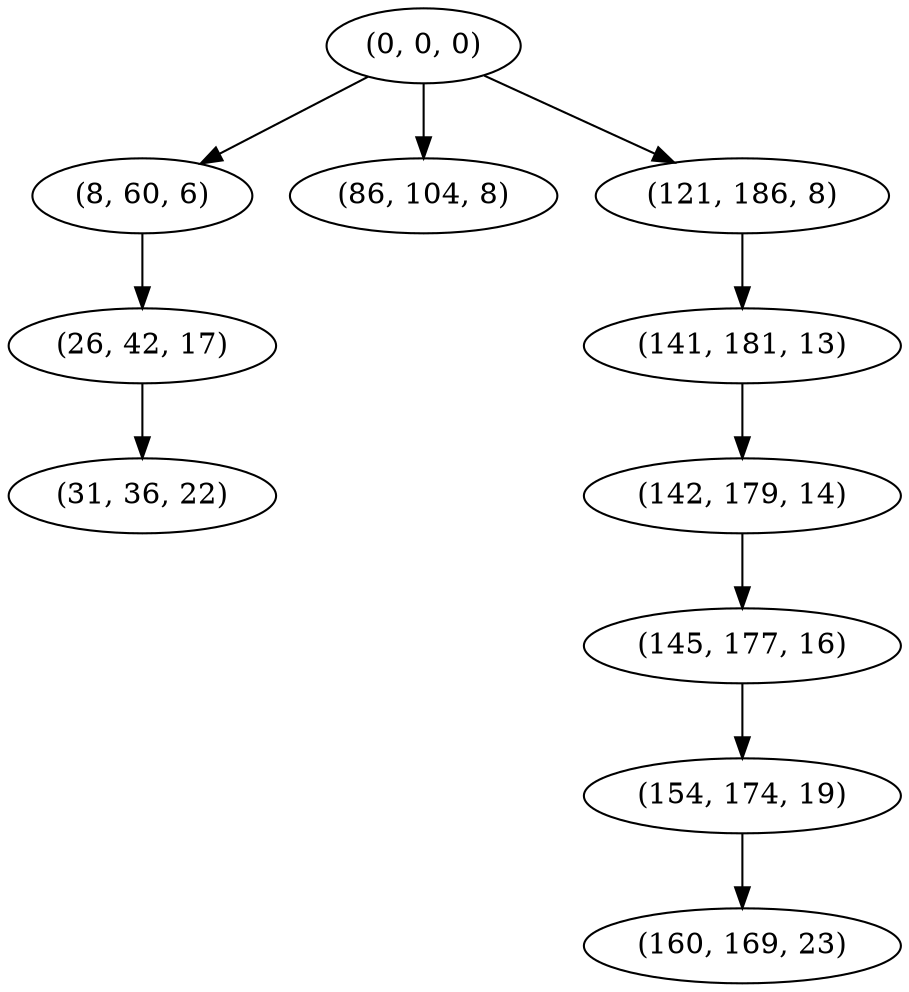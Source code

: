 digraph tree {
    "(0, 0, 0)";
    "(8, 60, 6)";
    "(26, 42, 17)";
    "(31, 36, 22)";
    "(86, 104, 8)";
    "(121, 186, 8)";
    "(141, 181, 13)";
    "(142, 179, 14)";
    "(145, 177, 16)";
    "(154, 174, 19)";
    "(160, 169, 23)";
    "(0, 0, 0)" -> "(8, 60, 6)";
    "(0, 0, 0)" -> "(86, 104, 8)";
    "(0, 0, 0)" -> "(121, 186, 8)";
    "(8, 60, 6)" -> "(26, 42, 17)";
    "(26, 42, 17)" -> "(31, 36, 22)";
    "(121, 186, 8)" -> "(141, 181, 13)";
    "(141, 181, 13)" -> "(142, 179, 14)";
    "(142, 179, 14)" -> "(145, 177, 16)";
    "(145, 177, 16)" -> "(154, 174, 19)";
    "(154, 174, 19)" -> "(160, 169, 23)";
}

